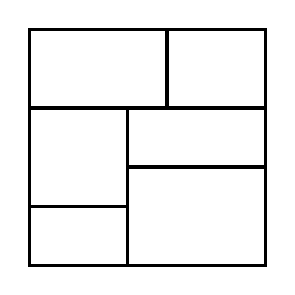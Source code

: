 \begin{tikzpicture}[very thick, scale=.5]
    \draw (0,4) rectangle (7/2,6);
    \draw (7/2,4) rectangle (6,6);
    \draw (0,3/2) rectangle (5/2,4);
    \draw (0,0) rectangle (5/2,3/2);
    \draw (5/2,5/2) rectangle (6,4);
    \draw (5/2,0) rectangle (6,5/2);
\end{tikzpicture}
